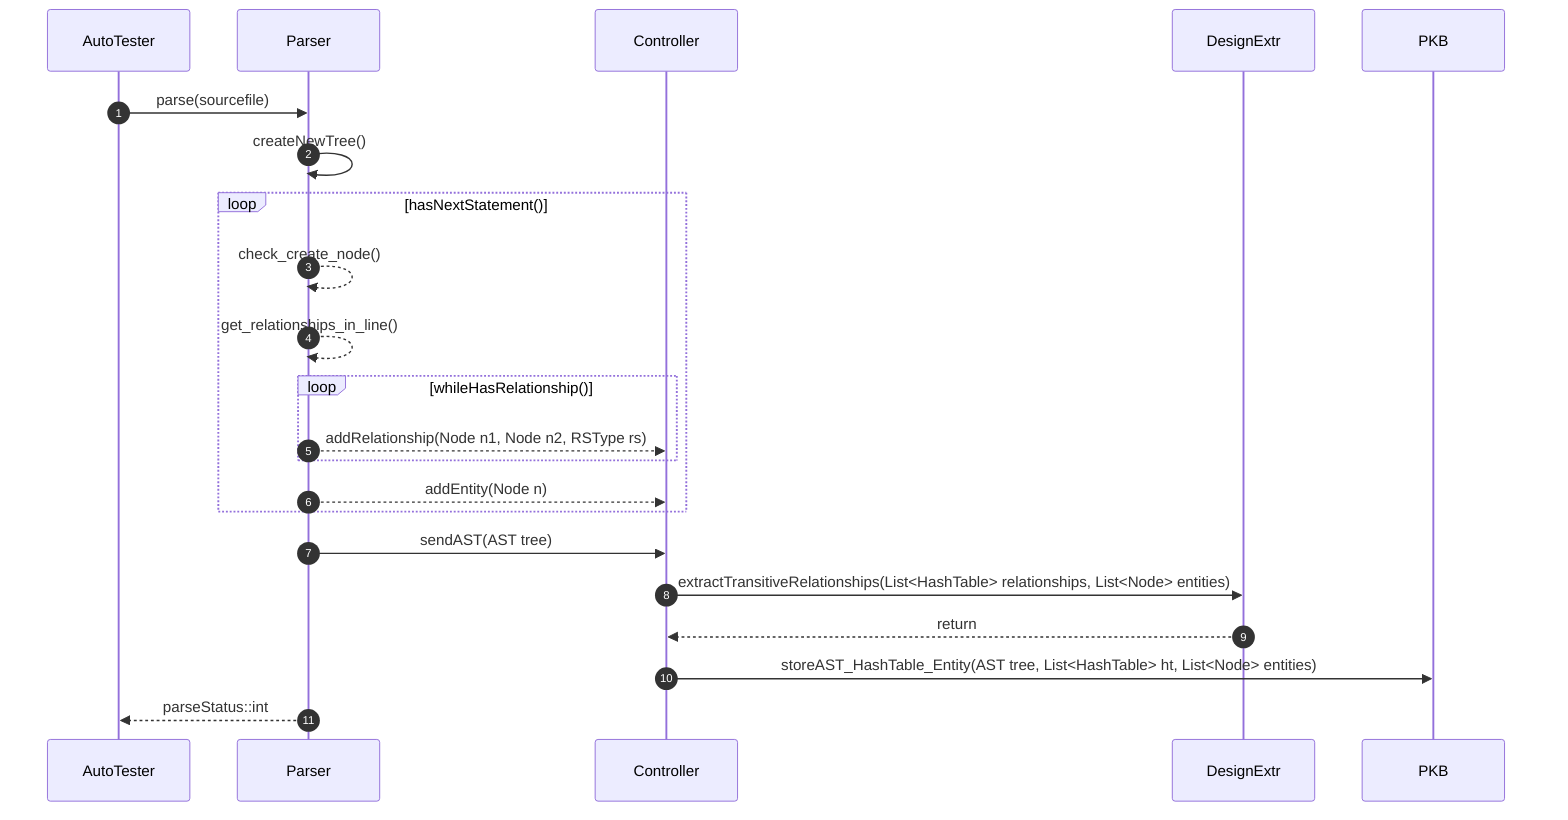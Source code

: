 sequenceDiagram
    autonumber
    participant AutoTester
    participant Parser
    participant Controller
    participant DesignExtr
    participant PKB
    
    %% Assumption: This sd only focus on parsing %
    AutoTester ->> Parser: parse(sourcefile)

        % Assumption: Parser will check correctness while building tree %

        Parser ->> Parser: createNewTree()

        %% todo: extract into separate sequence diagram, representing interactions within the Parser %%
        loop hasNextStatement()

        Parser -->> Parser: check_create_node() 
        %%Refer to parser_nodes.mmd for the above statement
        Parser -->> Parser: get_relationships_in_line() 

        loop whileHasRelationship()
            Parser -->> Controller: addRelationship(Node n1, Node n2, RSType rs) 
        end
        Parser -->> Controller: addEntity(Node n)

        end

        Parser ->> Controller: sendAST(AST tree)

        %% Transitive => Parents*, Children* Follows*, FollowedBy* Use, UsedBy, Modifies, ModifiesBy
        Controller ->> DesignExtr: extractTransitiveRelationships(List<HashTable> relationships, List<Node> entities)
        DesignExtr -->> Controller: return

        Controller ->> PKB: storeAST_HashTable_Entity(AST tree, List<HashTable> ht, List<Node> entities)
        %% By right, AST should not be used for resolving queries (anything, we try to add aux Data Structures)
    Parser -->> AutoTester: parseStatus::int
    %% This program ends when preprocessing is finish %%